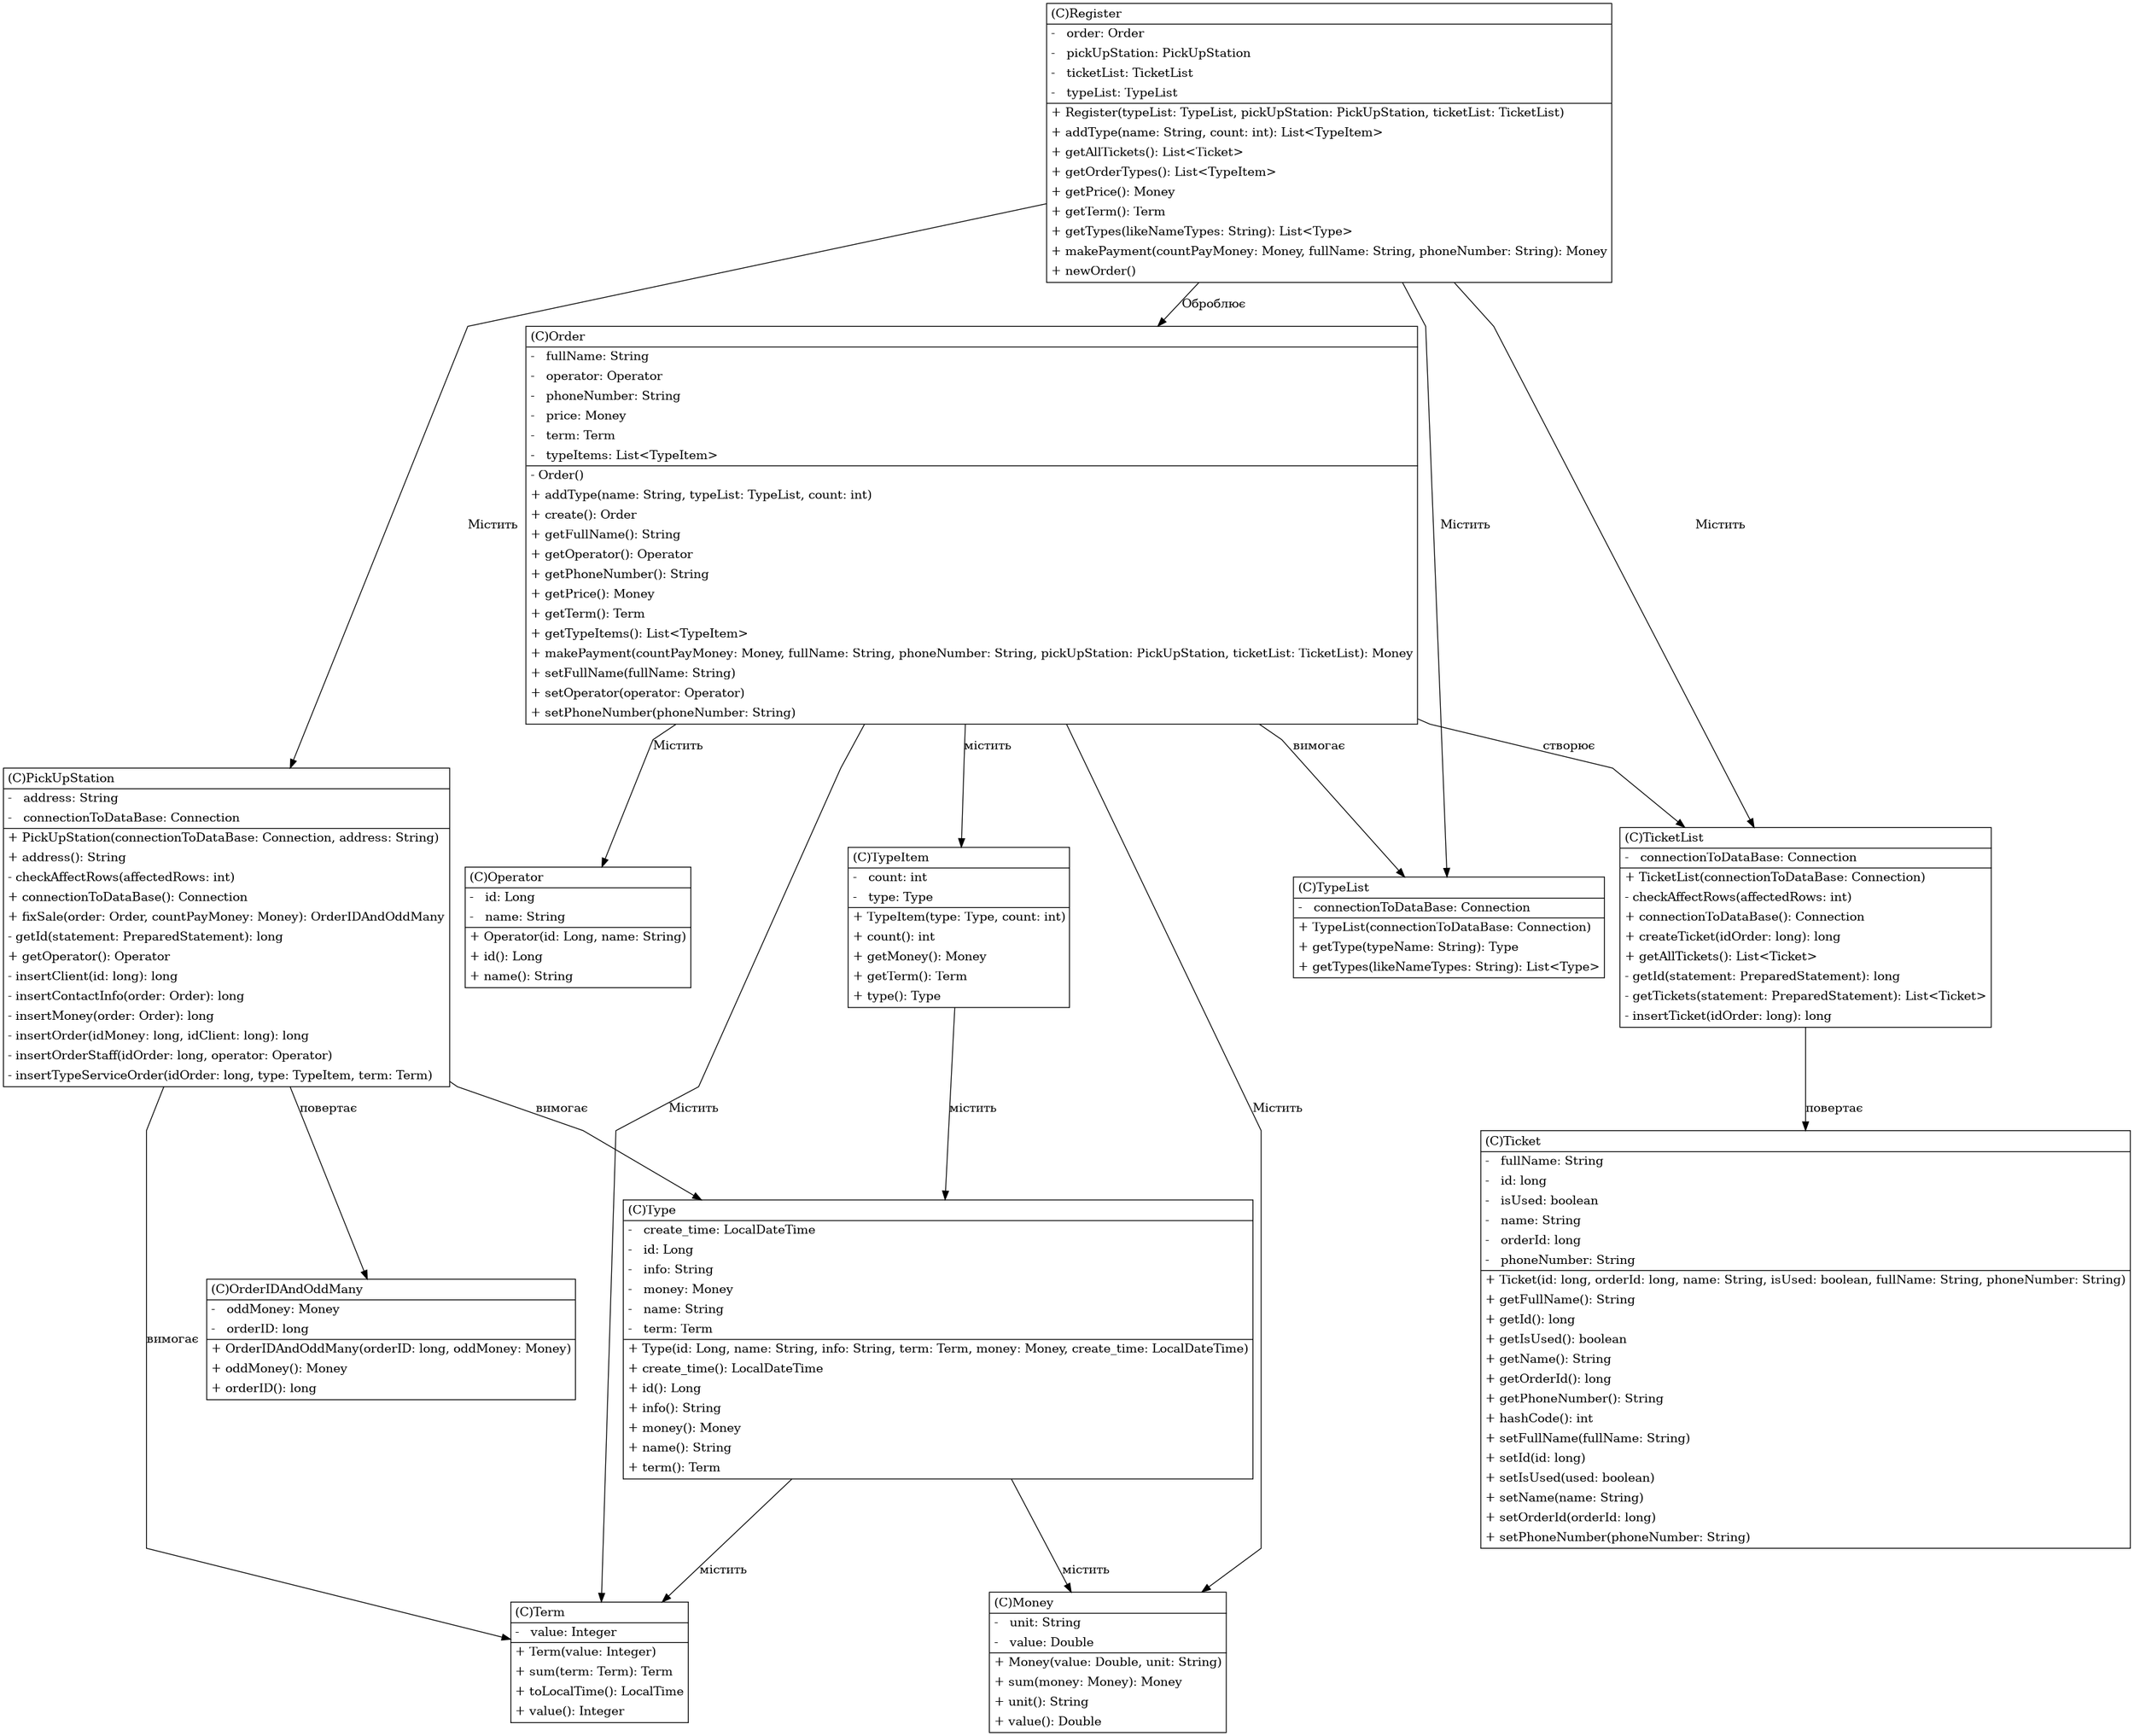 @startuml

/' diagram meta data start
config=StructureConfiguration;
{
  "projectClassification": {
    "searchMode": "OpenProject", // OpenProject, AllProjects
    "includedProjects": "",
    "pathEndKeywords": "*.impl",
    "isClientPath": "",
    "isClientName": "",
    "isTestPath": "",
    "isTestName": "",
    "isMappingPath": "",
    "isMappingName": "",
    "isDataAccessPath": "",
    "isDataAccessName": "",
    "isDataStructurePath": "",
    "isDataStructureName": "",
    "isInterfaceStructuresPath": "",
    "isInterfaceStructuresName": "",
    "isEntryPointPath": "",
    "isEntryPointName": "",
    "treatFinalFieldsAsMandatory": false
  },
  "graphRestriction": {
    "classPackageExcludeFilter": "",
    "classPackageIncludeFilter": "",
    "classNameExcludeFilter": "",
    "classNameIncludeFilter": "",
    "methodNameExcludeFilter": "",
    "methodNameIncludeFilter": "",
    "removeByInheritance": "", // inheritance/annotation based filtering is done in a second step
    "removeByAnnotation": "",
    "removeByClassPackage": "", // cleanup the graph after inheritance/annotation based filtering is done
    "removeByClassName": "",
    "cutMappings": false,
    "cutEnum": false,
    "cutTests": false,
    "cutClient": false,
    "cutDataAccess": false,
    "cutInterfaceStructures": false,
    "cutDataStructures": false,
    "cutGetterAndSetter": false,
    "cutConstructors": false
  },
  "graphTraversal": {
    "forwardDepth": 3,
    "backwardDepth": 3,
    "classPackageExcludeFilter": "",
    "classPackageIncludeFilter": "",
    "classNameExcludeFilter": "",
    "classNameIncludeFilter": "",
    "methodNameExcludeFilter": "",
    "methodNameIncludeFilter": "",
    "hideMappings": false,
    "hideDataStructures": false,
    "hidePrivateMethods": false,
    "hideInterfaceCalls": false, // indirection: implementation -> interface (is hidden) -> implementation
    "onlyShowApplicationEntryPoints": false, // root node is included
    "useMethodCallsForStructureDiagram": "BothDirections" // ForwardOnly, BothDirections, No
  },
  "details": {
    "aggregation": "GroupByClass", // ByClass, GroupByClass, None
    "showClassGenericTypes": true,
    "showMethods": true,
    "showMethodParameterNames": true,
    "showMethodParameterTypes": true,
    "showMethodReturnType": true,
    "showPackageLevels": 2,
    "showDetailedClassStructure": true
  },
  "rootClass": "org.vitapasser.photocopypoint.Model.Register",
  "extensionCallbackMethod": "" // qualified.class.name#methodName - signature: public static String method(String)
}
diagram meta data end '/



digraph g {
    rankdir="TB"
    splines=polyline




Ticket1917344214[
	label=<<TABLE BORDER="1" CELLBORDER="0" CELLPADDING="4" CELLSPACING="0">
<TR><TD ALIGN="LEFT" >(C)Ticket</TD></TR>
<HR/>
<TR><TD ALIGN="LEFT" >-   fullName: String </TD></TR>
<TR><TD ALIGN="LEFT" >-   id: long </TD></TR>
<TR><TD ALIGN="LEFT" >-   isUsed: boolean </TD></TR>
<TR><TD ALIGN="LEFT" >-   name: String </TD></TR>
<TR><TD ALIGN="LEFT" >-   orderId: long </TD></TR>
<TR><TD ALIGN="LEFT" >-   phoneNumber: String </TD></TR>
<HR/>
<TR><TD ALIGN="LEFT" >+ Ticket(id: long, orderId: long, name: String, isUsed: boolean, fullName: String, phoneNumber: String)</TD></TR>
<TR><TD ALIGN="LEFT" >+ getFullName(): String</TD></TR>
<TR><TD ALIGN="LEFT" >+ getId(): long</TD></TR>
<TR><TD ALIGN="LEFT" >+ getIsUsed(): boolean</TD></TR>
<TR><TD ALIGN="LEFT" >+ getName(): String</TD></TR>
<TR><TD ALIGN="LEFT" >+ getOrderId(): long</TD></TR>
<TR><TD ALIGN="LEFT" >+ getPhoneNumber(): String</TD></TR>
<TR><TD ALIGN="LEFT" >+ hashCode(): int</TD></TR>
<TR><TD ALIGN="LEFT" >+ setFullName(fullName: String)</TD></TR>
<TR><TD ALIGN="LEFT" >+ setId(id: long)</TD></TR>
<TR><TD ALIGN="LEFT" >+ setIsUsed(used: boolean)</TD></TR>
<TR><TD ALIGN="LEFT" >+ setName(name: String)</TD></TR>
<TR><TD ALIGN="LEFT" >+ setOrderId(orderId: long)</TD></TR>
<TR><TD ALIGN="LEFT" >+ setPhoneNumber(phoneNumber: String)</TD></TR>
</TABLE>>
	style=filled
	margin=0
	shape=plaintext
	fillcolor="#FFFFFF"
];

Money1917344214[
	label=<<TABLE BORDER="1" CELLBORDER="0" CELLPADDING="4" CELLSPACING="0">
<TR><TD ALIGN="LEFT" >(C)Money</TD></TR>
<HR/>
<TR><TD ALIGN="LEFT" >-   unit: String </TD></TR>
<TR><TD ALIGN="LEFT" >-   value: Double </TD></TR>
<HR/>
<TR><TD ALIGN="LEFT" >+ Money(value: Double, unit: String)</TD></TR>
<TR><TD ALIGN="LEFT" >+ sum(money: Money): Money</TD></TR>
<TR><TD ALIGN="LEFT" >+ unit(): String</TD></TR>
<TR><TD ALIGN="LEFT" >+ value(): Double</TD></TR>
</TABLE>>
	style=filled
	margin=0
	shape=plaintext
	fillcolor="#FFFFFF"
];

Operator1917344214[
	label=<<TABLE BORDER="1" CELLBORDER="0" CELLPADDING="4" CELLSPACING="0">
<TR><TD ALIGN="LEFT" >(C)Operator</TD></TR>
<HR/>
<TR><TD ALIGN="LEFT" >-   id: Long </TD></TR>
<TR><TD ALIGN="LEFT" >-   name: String </TD></TR>
<HR/>
<TR><TD ALIGN="LEFT" >+ Operator(id: Long, name: String)</TD></TR>
<TR><TD ALIGN="LEFT" >+ id(): Long</TD></TR>
<TR><TD ALIGN="LEFT" >+ name(): String</TD></TR>
</TABLE>>
	style=filled
	margin=0
	shape=plaintext
	fillcolor="#FFFFFF"
];

Order1917344214[
	label=<<TABLE BORDER="1" CELLBORDER="0" CELLPADDING="4" CELLSPACING="0">
<TR><TD ALIGN="LEFT" >(C)Order</TD></TR>
<HR/>
<TR><TD ALIGN="LEFT" >-   fullName: String </TD></TR>
<TR><TD ALIGN="LEFT" >-   operator: Operator </TD></TR>
<TR><TD ALIGN="LEFT" >-   phoneNumber: String </TD></TR>
<TR><TD ALIGN="LEFT" >-   price: Money </TD></TR>
<TR><TD ALIGN="LEFT" >-   term: Term </TD></TR>
<TR><TD ALIGN="LEFT" >-   typeItems: List&lt;TypeItem&gt; </TD></TR>
<HR/>
<TR><TD ALIGN="LEFT" >- Order()</TD></TR>
<TR><TD ALIGN="LEFT" >+ addType(name: String, typeList: TypeList, count: int)</TD></TR>
<TR><TD ALIGN="LEFT" >+ create(): Order</TD></TR>
<TR><TD ALIGN="LEFT" >+ getFullName(): String</TD></TR>
<TR><TD ALIGN="LEFT" >+ getOperator(): Operator</TD></TR>
<TR><TD ALIGN="LEFT" >+ getPhoneNumber(): String</TD></TR>
<TR><TD ALIGN="LEFT" >+ getPrice(): Money</TD></TR>
<TR><TD ALIGN="LEFT" >+ getTerm(): Term</TD></TR>
<TR><TD ALIGN="LEFT" >+ getTypeItems(): List&lt;TypeItem&gt;</TD></TR>
<TR><TD ALIGN="LEFT" >+ makePayment(countPayMoney: Money, fullName: String, phoneNumber: String, pickUpStation: PickUpStation, ticketList: TicketList): Money</TD></TR>
<TR><TD ALIGN="LEFT" >+ setFullName(fullName: String)</TD></TR>
<TR><TD ALIGN="LEFT" >+ setOperator(operator: Operator)</TD></TR>
<TR><TD ALIGN="LEFT" >+ setPhoneNumber(phoneNumber: String)</TD></TR>
</TABLE>>
	style=filled
	margin=0
	shape=plaintext
	fillcolor="#FFFFFF"
];

OrderIDAndOddMany1917344214[
	label=<<TABLE BORDER="1" CELLBORDER="0" CELLPADDING="4" CELLSPACING="0">
<TR><TD ALIGN="LEFT" >(C)OrderIDAndOddMany</TD></TR>
<HR/>
<TR><TD ALIGN="LEFT" >-   oddMoney: Money </TD></TR>
<TR><TD ALIGN="LEFT" >-   orderID: long </TD></TR>
<HR/>
<TR><TD ALIGN="LEFT" >+ OrderIDAndOddMany(orderID: long, oddMoney: Money)</TD></TR>
<TR><TD ALIGN="LEFT" >+ oddMoney(): Money</TD></TR>
<TR><TD ALIGN="LEFT" >+ orderID(): long</TD></TR>
</TABLE>>
	style=filled
	margin=0
	shape=plaintext
	fillcolor="#FFFFFF"
];



PickUpStation1917344214[
	label=<<TABLE BORDER="1" CELLBORDER="0" CELLPADDING="4" CELLSPACING="0">
<TR><TD ALIGN="LEFT" >(C)PickUpStation</TD></TR>
<HR/>
<TR><TD ALIGN="LEFT" >-   address: String </TD></TR>
<TR><TD ALIGN="LEFT" >-   connectionToDataBase: Connection </TD></TR>
<HR/>
<TR><TD ALIGN="LEFT" >+ PickUpStation(connectionToDataBase: Connection, address: String)</TD></TR>
<TR><TD ALIGN="LEFT" >+ address(): String</TD></TR>
<TR><TD ALIGN="LEFT" >- checkAffectRows(affectedRows: int)</TD></TR>
<TR><TD ALIGN="LEFT" >+ connectionToDataBase(): Connection</TD></TR>
<TR><TD ALIGN="LEFT" >+ fixSale(order: Order, countPayMoney: Money): OrderIDAndOddMany</TD></TR>
<TR><TD ALIGN="LEFT" >- getId(statement: PreparedStatement): long</TD></TR>
<TR><TD ALIGN="LEFT" >+ getOperator(): Operator</TD></TR>
<TR><TD ALIGN="LEFT" >- insertClient(id: long): long</TD></TR>
<TR><TD ALIGN="LEFT" >- insertContactInfo(order: Order): long</TD></TR>
<TR><TD ALIGN="LEFT" >- insertMoney(order: Order): long</TD></TR>
<TR><TD ALIGN="LEFT" >- insertOrder(idMoney: long, idClient: long): long</TD></TR>
<TR><TD ALIGN="LEFT" >- insertOrderStaff(idOrder: long, operator: Operator)</TD></TR>
<TR><TD ALIGN="LEFT" >- insertTypeServiceOrder(idOrder: long, type: TypeItem, term: Term)</TD></TR>
</TABLE>>
	style=filled
	margin=0
	shape=plaintext
	fillcolor="#FFFFFF"
];

Register1917344214[
	label=<<TABLE BORDER="1" CELLBORDER="0" CELLPADDING="4" CELLSPACING="0">
<TR><TD ALIGN="LEFT" >(C)Register</TD></TR>
<HR/>
<TR><TD ALIGN="LEFT" >-   order: Order </TD></TR>
<TR><TD ALIGN="LEFT" >-   pickUpStation: PickUpStation </TD></TR>
<TR><TD ALIGN="LEFT" >-   ticketList: TicketList </TD></TR>
<TR><TD ALIGN="LEFT" >-   typeList: TypeList </TD></TR>
<HR/>
<TR><TD ALIGN="LEFT" >+ Register(typeList: TypeList, pickUpStation: PickUpStation, ticketList: TicketList)</TD></TR>
<TR><TD ALIGN="LEFT" >+ addType(name: String, count: int): List&lt;TypeItem&gt;</TD></TR>
<TR><TD ALIGN="LEFT" >+ getAllTickets(): List&lt;Ticket&gt;</TD></TR>
<TR><TD ALIGN="LEFT" >+ getOrderTypes(): List&lt;TypeItem&gt;</TD></TR>
<TR><TD ALIGN="LEFT" >+ getPrice(): Money</TD></TR>
<TR><TD ALIGN="LEFT" >+ getTerm(): Term</TD></TR>
<TR><TD ALIGN="LEFT" >+ getTypes(likeNameTypes: String): List&lt;Type&gt;</TD></TR>
<TR><TD ALIGN="LEFT" >+ makePayment(countPayMoney: Money, fullName: String, phoneNumber: String): Money</TD></TR>
<TR><TD ALIGN="LEFT" >+ newOrder()</TD></TR>
</TABLE>>
	style=filled
	margin=0
	shape=plaintext
	fillcolor="#FFFFFF"
];

Term1917344214[
	label=<<TABLE BORDER="1" CELLBORDER="0" CELLPADDING="4" CELLSPACING="0">
<TR><TD ALIGN="LEFT" >(C)Term</TD></TR>
<HR/>
<TR><TD ALIGN="LEFT" >-   value: Integer </TD></TR>
<HR/>
<TR><TD ALIGN="LEFT" >+ Term(value: Integer)</TD></TR>
<TR><TD ALIGN="LEFT" >+ sum(term: Term): Term</TD></TR>
<TR><TD ALIGN="LEFT" >+ toLocalTime(): LocalTime</TD></TR>
<TR><TD ALIGN="LEFT" >+ value(): Integer</TD></TR>
</TABLE>>
	style=filled
	margin=0
	shape=plaintext
	fillcolor="#FFFFFF"
];

TicketList1917344214[
	label=<<TABLE BORDER="1" CELLBORDER="0" CELLPADDING="4" CELLSPACING="0">
<TR><TD ALIGN="LEFT" >(C)TicketList</TD></TR>
<HR/>
<TR><TD ALIGN="LEFT" >-   connectionToDataBase: Connection </TD></TR>
<HR/>
<TR><TD ALIGN="LEFT" >+ TicketList(connectionToDataBase: Connection)</TD></TR>
<TR><TD ALIGN="LEFT" >- checkAffectRows(affectedRows: int)</TD></TR>
<TR><TD ALIGN="LEFT" >+ connectionToDataBase(): Connection</TD></TR>
<TR><TD ALIGN="LEFT" >+ createTicket(idOrder: long): long</TD></TR>
<TR><TD ALIGN="LEFT" >+ getAllTickets(): List&lt;Ticket&gt;</TD></TR>
<TR><TD ALIGN="LEFT" >- getId(statement: PreparedStatement): long</TD></TR>
<TR><TD ALIGN="LEFT" >- getTickets(statement: PreparedStatement): List&lt;Ticket&gt;</TD></TR>
<TR><TD ALIGN="LEFT" >- insertTicket(idOrder: long): long</TD></TR>
</TABLE>>
	style=filled
	margin=0
	shape=plaintext
	fillcolor="#FFFFFF"
];

Type1917344214[
	label=<<TABLE BORDER="1" CELLBORDER="0" CELLPADDING="4" CELLSPACING="0">
<TR><TD ALIGN="LEFT" >(C)Type</TD></TR>
<HR/>
<TR><TD ALIGN="LEFT" >-   create_time: LocalDateTime </TD></TR>
<TR><TD ALIGN="LEFT" >-   id: Long </TD></TR>
<TR><TD ALIGN="LEFT" >-   info: String </TD></TR>
<TR><TD ALIGN="LEFT" >-   money: Money </TD></TR>
<TR><TD ALIGN="LEFT" >-   name: String </TD></TR>
<TR><TD ALIGN="LEFT" >-   term: Term </TD></TR>
<HR/>
<TR><TD ALIGN="LEFT" >+ Type(id: Long, name: String, info: String, term: Term, money: Money, create_time: LocalDateTime)</TD></TR>
<TR><TD ALIGN="LEFT" >+ create_time(): LocalDateTime</TD></TR>
<TR><TD ALIGN="LEFT" >+ id(): Long</TD></TR>
<TR><TD ALIGN="LEFT" >+ info(): String</TD></TR>
<TR><TD ALIGN="LEFT" >+ money(): Money</TD></TR>
<TR><TD ALIGN="LEFT" >+ name(): String</TD></TR>
<TR><TD ALIGN="LEFT" >+ term(): Term</TD></TR>
</TABLE>>
	style=filled
	margin=0
	shape=plaintext
	fillcolor="#FFFFFF"
];

TypeItem1917344214[
	label=<<TABLE BORDER="1" CELLBORDER="0" CELLPADDING="4" CELLSPACING="0">
<TR><TD ALIGN="LEFT" >(C)TypeItem</TD></TR>
<HR/>
<TR><TD ALIGN="LEFT" >-   count: int </TD></TR>
<TR><TD ALIGN="LEFT" >-   type: Type </TD></TR>
<HR/>
<TR><TD ALIGN="LEFT" >+ TypeItem(type: Type, count: int)</TD></TR>
<TR><TD ALIGN="LEFT" >+ count(): int</TD></TR>
<TR><TD ALIGN="LEFT" >+ getMoney(): Money</TD></TR>
<TR><TD ALIGN="LEFT" >+ getTerm(): Term</TD></TR>
<TR><TD ALIGN="LEFT" >+ type(): Type</TD></TR>
</TABLE>>
	style=filled
	margin=0
	shape=plaintext
	fillcolor="#FFFFFF"
];

TypeList1917344214[
	label=<<TABLE BORDER="1" CELLBORDER="0" CELLPADDING="4" CELLSPACING="0">
<TR><TD ALIGN="LEFT" >(C)TypeList</TD></TR>
<HR/>
<TR><TD ALIGN="LEFT" >-   connectionToDataBase: Connection </TD></TR>
<HR/>
<TR><TD ALIGN="LEFT" >+ TypeList(connectionToDataBase: Connection)</TD></TR>
<TR><TD ALIGN="LEFT" >+ getType(typeName: String): Type</TD></TR>
<TR><TD ALIGN="LEFT" >+ getTypes(likeNameTypes: String): List&lt;Type&gt;</TD></TR>
</TABLE>>
	style=filled
	margin=0
	shape=plaintext
	fillcolor="#FFFFFF"
];


Order1917344214 -> Money1917344214[label="Містить
"];
Order1917344214 -> Operator1917344214[label="Містить
"];
Order1917344214 -> Term1917344214[label="Містить
"];
Order1917344214 -> TicketList1917344214[label="створює"];
Order1917344214 -> TypeItem1917344214[label="містить
"];
Order1917344214 -> TypeList1917344214[label="вимогає"];
PickUpStation1917344214 -> OrderIDAndOddMany1917344214[label="повертає"];
PickUpStation1917344214 -> Term1917344214[label="вимогає"];
PickUpStation1917344214 -> Type1917344214[label="вимогає"];
Register1917344214 -> Order1917344214[label="Оброблює
"];
Register1917344214 -> PickUpStation1917344214[label="Містить
"];
Register1917344214 -> TicketList1917344214[label="Містить
"];
Register1917344214 -> TypeList1917344214[label="Містить
"];
Type1917344214 -> Money1917344214[label="містить
"];
Type1917344214 -> Term1917344214[label="містить
"];
TypeItem1917344214 -> Type1917344214[label="містить
"];
TicketList1917344214 -> Ticket1917344214[label="повертає
"];
    
}
@enduml